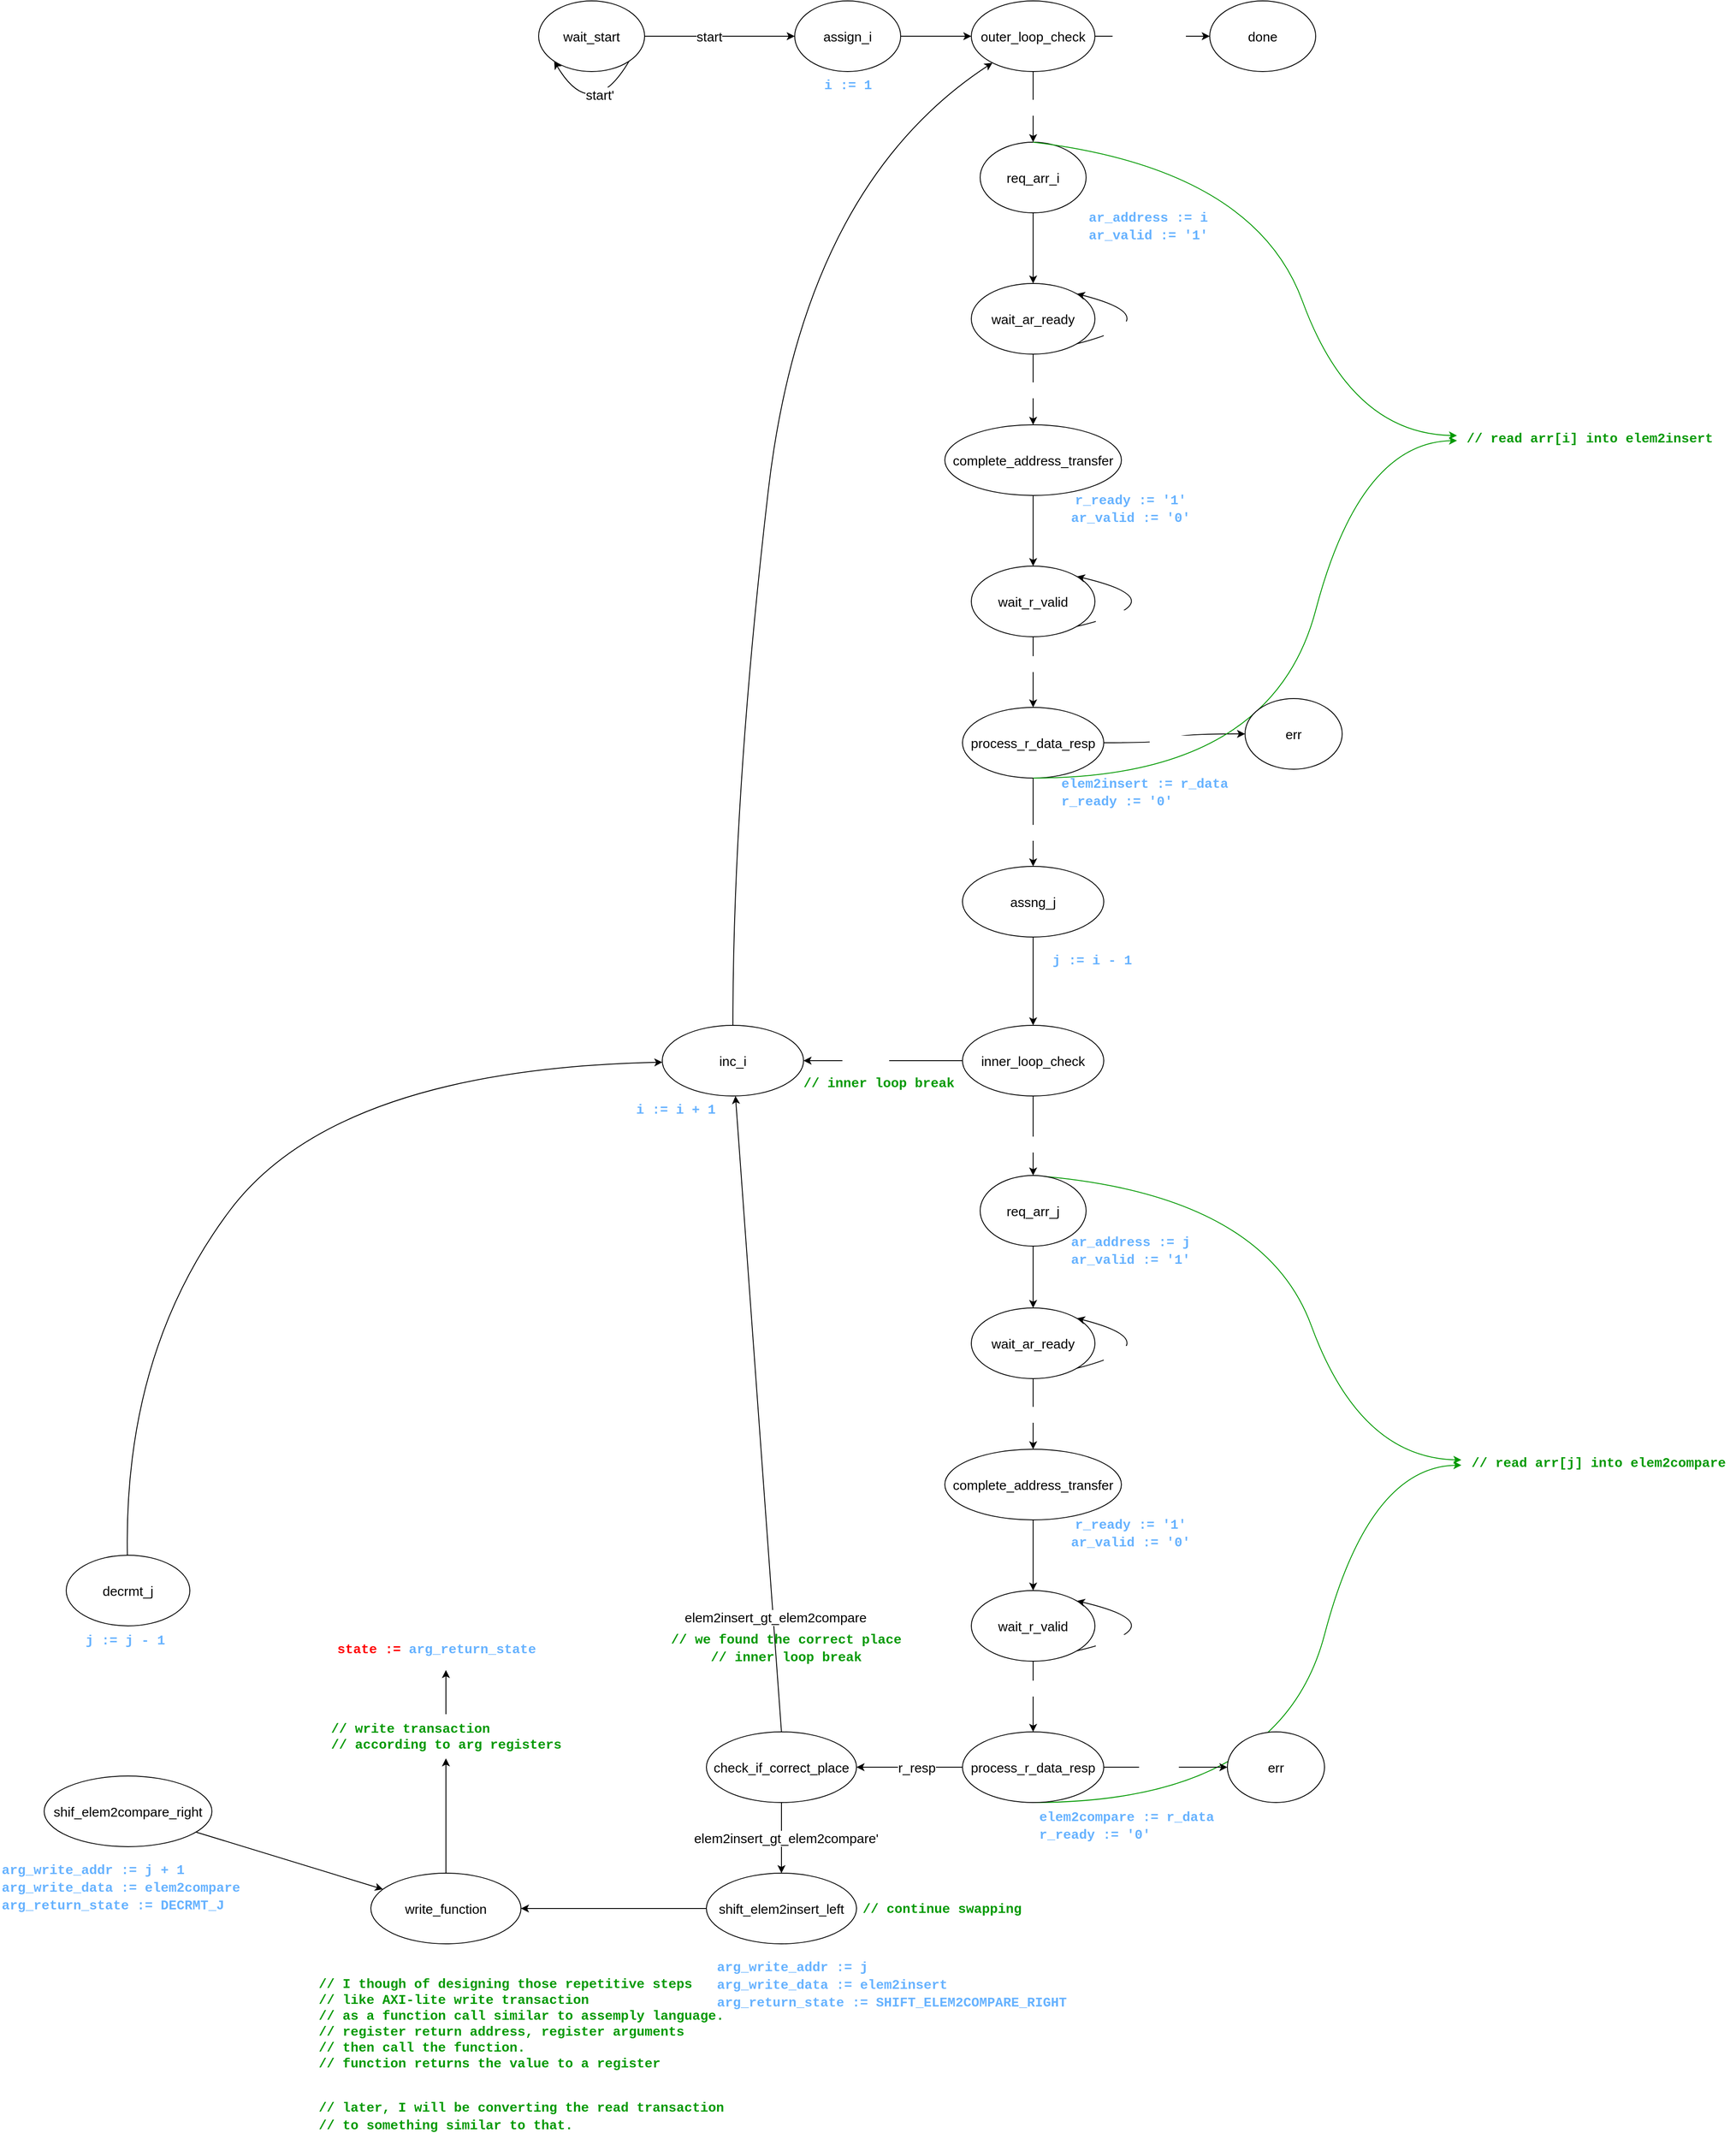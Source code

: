 <mxfile>
    <diagram name="Page-1" id="099fd60b-425b-db50-ffb0-6b813814b670">
        <mxGraphModel dx="2787" dy="1609" grid="1" gridSize="10" guides="1" tooltips="1" connect="1" arrows="1" fold="1" page="1" pageScale="1" pageWidth="850" pageHeight="1100" background="none" math="0" shadow="0">
            <root>
                <mxCell id="0"/>
                <mxCell id="1" parent="0"/>
                <mxCell id="6" value="" style="edgeStyle=orthogonalEdgeStyle;curved=1;html=1;fontSize=15;" parent="1" source="2" target="5" edge="1">
                    <mxGeometry relative="1" as="geometry"/>
                </mxCell>
                <mxCell id="7" value="start" style="edgeLabel;html=1;align=center;verticalAlign=middle;resizable=0;points=[];fontSize=15;" parent="6" vertex="1" connectable="0">
                    <mxGeometry x="-0.143" y="-3" relative="1" as="geometry">
                        <mxPoint y="-3" as="offset"/>
                    </mxGeometry>
                </mxCell>
                <mxCell id="2" value="&lt;font style=&quot;font-size: 15px;&quot;&gt;wait_start&lt;/font&gt;" style="ellipse;whiteSpace=wrap;html=1;rounded=0;" parent="1" vertex="1">
                    <mxGeometry x="100" y="130" width="120" height="80" as="geometry"/>
                </mxCell>
                <mxCell id="3" style="edgeStyle=orthogonalEdgeStyle;html=1;exitX=1;exitY=1;exitDx=0;exitDy=0;fontSize=15;entryX=0;entryY=1;entryDx=0;entryDy=0;curved=1;" parent="1" source="2" target="2" edge="1">
                    <mxGeometry relative="1" as="geometry">
                        <mxPoint x="130" y="240" as="targetPoint"/>
                        <Array as="points">
                            <mxPoint x="160" y="270"/>
                        </Array>
                    </mxGeometry>
                </mxCell>
                <mxCell id="8" value="start'" style="edgeLabel;html=1;align=center;verticalAlign=middle;resizable=0;points=[];fontSize=15;" parent="3" vertex="1" connectable="0">
                    <mxGeometry x="-0.405" y="-10" relative="1" as="geometry">
                        <mxPoint as="offset"/>
                    </mxGeometry>
                </mxCell>
                <mxCell id="11" value="" style="edgeStyle=orthogonalEdgeStyle;curved=1;html=1;fontSize=15;fontColor=#66B2FF;" parent="1" source="5" target="10" edge="1">
                    <mxGeometry relative="1" as="geometry"/>
                </mxCell>
                <mxCell id="5" value="&lt;font style=&quot;font-size: 15px;&quot;&gt;assign_i&lt;br&gt;&lt;/font&gt;" style="ellipse;whiteSpace=wrap;html=1;rounded=0;" parent="1" vertex="1">
                    <mxGeometry x="390" y="130" width="120" height="80" as="geometry"/>
                </mxCell>
                <mxCell id="9" value="&lt;font face=&quot;Courier New&quot; color=&quot;#66b2ff&quot;&gt;&lt;b&gt;i := 1&lt;/b&gt;&lt;/font&gt;" style="text;html=1;align=center;verticalAlign=middle;resizable=0;points=[];autosize=1;strokeColor=none;fillColor=none;fontSize=15;" parent="1" vertex="1">
                    <mxGeometry x="410" y="210" width="80" height="30" as="geometry"/>
                </mxCell>
                <mxCell id="13" value="" style="edgeStyle=orthogonalEdgeStyle;curved=1;html=1;fontSize=15;fontColor=#66B2FF;" parent="1" source="10" target="12" edge="1">
                    <mxGeometry relative="1" as="geometry"/>
                </mxCell>
                <mxCell id="15" value="i_lt_arr_size'" style="edgeLabel;html=1;align=center;verticalAlign=middle;resizable=0;points=[];fontSize=15;fontColor=#FFFFFF;" parent="13" vertex="1" connectable="0">
                    <mxGeometry x="-0.256" relative="1" as="geometry">
                        <mxPoint x="12" as="offset"/>
                    </mxGeometry>
                </mxCell>
                <mxCell id="17" value="" style="edgeStyle=orthogonalEdgeStyle;curved=1;html=1;fontSize=15;fontColor=#FFFFFF;" parent="1" source="10" target="16" edge="1">
                    <mxGeometry relative="1" as="geometry"/>
                </mxCell>
                <mxCell id="10" value="&lt;font style=&quot;font-size: 15px;&quot;&gt;outer_loop_check&lt;br&gt;&lt;/font&gt;" style="ellipse;whiteSpace=wrap;html=1;rounded=0;" parent="1" vertex="1">
                    <mxGeometry x="590" y="130" width="140" height="80" as="geometry"/>
                </mxCell>
                <mxCell id="12" value="&lt;font style=&quot;font-size: 15px;&quot;&gt;done&lt;br&gt;&lt;/font&gt;" style="ellipse;whiteSpace=wrap;html=1;rounded=0;" parent="1" vertex="1">
                    <mxGeometry x="860" y="130" width="120" height="80" as="geometry"/>
                </mxCell>
                <mxCell id="22" value="" style="edgeStyle=orthogonalEdgeStyle;curved=1;html=1;fontSize=15;fontColor=#FFFFFF;" parent="1" source="16" target="21" edge="1">
                    <mxGeometry relative="1" as="geometry"/>
                </mxCell>
                <mxCell id="16" value="&lt;font style=&quot;font-size: 15px;&quot;&gt;req_arr_i&lt;br&gt;&lt;/font&gt;" style="ellipse;whiteSpace=wrap;html=1;rounded=0;" parent="1" vertex="1">
                    <mxGeometry x="600" y="290" width="120" height="80" as="geometry"/>
                </mxCell>
                <mxCell id="20" value="i_lt_arr_size" style="edgeLabel;html=1;align=center;verticalAlign=middle;resizable=0;points=[];fontSize=15;fontColor=#FFFFFF;" parent="1" vertex="1" connectable="0">
                    <mxGeometry x="670.001" y="250" as="geometry"/>
                </mxCell>
                <mxCell id="24" value="" style="edgeStyle=orthogonalEdgeStyle;curved=1;html=1;fontSize=15;fontColor=#FFFFFF;" parent="1" source="21" target="23" edge="1">
                    <mxGeometry relative="1" as="geometry"/>
                </mxCell>
                <mxCell id="32" value="ar_ready" style="edgeLabel;html=1;align=center;verticalAlign=middle;resizable=0;points=[];fontSize=15;fontColor=#FFFFFF;" parent="24" vertex="1" connectable="0">
                    <mxGeometry x="0.35" relative="1" as="geometry">
                        <mxPoint y="-14" as="offset"/>
                    </mxGeometry>
                </mxCell>
                <mxCell id="21" value="&lt;font style=&quot;font-size: 15px;&quot;&gt;wait_ar_ready&lt;br&gt;&lt;/font&gt;" style="ellipse;whiteSpace=wrap;html=1;rounded=0;" parent="1" vertex="1">
                    <mxGeometry x="590" y="450" width="140" height="80" as="geometry"/>
                </mxCell>
                <mxCell id="35" value="" style="edgeStyle=orthogonalEdgeStyle;curved=1;html=1;fontSize=15;fontColor=#FFFFFF;" parent="1" source="23" target="34" edge="1">
                    <mxGeometry relative="1" as="geometry"/>
                </mxCell>
                <mxCell id="23" value="&lt;font style=&quot;font-size: 15px;&quot;&gt;complete_address_transfer&lt;br&gt;&lt;/font&gt;" style="ellipse;whiteSpace=wrap;html=1;rounded=0;" parent="1" vertex="1">
                    <mxGeometry x="560" y="610" width="200" height="80" as="geometry"/>
                </mxCell>
                <mxCell id="25" value="&lt;font color=&quot;#66b2ff&quot;&gt;&lt;b&gt;&lt;font face=&quot;Courier New&quot;&gt;ar_address := i&lt;br&gt;ar_valid := '1'&lt;/font&gt;&lt;/b&gt;&lt;br&gt;&lt;/font&gt;" style="text;html=1;align=center;verticalAlign=middle;resizable=0;points=[];autosize=1;strokeColor=none;fillColor=none;fontSize=15;fontColor=#FFFFFF;" parent="1" vertex="1">
                    <mxGeometry x="710" y="360" width="160" height="50" as="geometry"/>
                </mxCell>
                <mxCell id="26" style="edgeStyle=orthogonalEdgeStyle;curved=1;html=1;exitX=1;exitY=1;exitDx=0;exitDy=0;entryX=1;entryY=0;entryDx=0;entryDy=0;fontSize=15;fontColor=#66B2FF;" parent="1" source="21" target="21" edge="1">
                    <mxGeometry relative="1" as="geometry">
                        <Array as="points">
                            <mxPoint x="820" y="490"/>
                        </Array>
                    </mxGeometry>
                </mxCell>
                <mxCell id="30" value="&lt;font color=&quot;#ffffff&quot;&gt;ar_ready'&lt;/font&gt;" style="edgeLabel;html=1;align=center;verticalAlign=middle;resizable=0;points=[];fontSize=15;fontColor=#66B2FF;" parent="26" vertex="1" connectable="0">
                    <mxGeometry x="-0.605" y="6" relative="1" as="geometry">
                        <mxPoint x="19" y="-1" as="offset"/>
                    </mxGeometry>
                </mxCell>
                <mxCell id="33" value="&lt;font color=&quot;#66b2ff&quot;&gt;&lt;font face=&quot;Courier New&quot;&gt;&lt;b&gt;r_ready := '1'&lt;br&gt;ar_valid := '0'&lt;/b&gt;&lt;/font&gt;&lt;br&gt;&lt;/font&gt;" style="text;html=1;align=center;verticalAlign=middle;resizable=0;points=[];autosize=1;strokeColor=none;fillColor=none;fontSize=15;fontColor=#FFFFFF;" parent="1" vertex="1">
                    <mxGeometry x="690" y="680" width="160" height="50" as="geometry"/>
                </mxCell>
                <mxCell id="40" value="" style="edgeStyle=orthogonalEdgeStyle;curved=1;html=1;fontSize=15;fontColor=#FFFFFF;" parent="1" source="34" target="39" edge="1">
                    <mxGeometry relative="1" as="geometry"/>
                </mxCell>
                <mxCell id="41" value="r_valid" style="edgeLabel;html=1;align=center;verticalAlign=middle;resizable=0;points=[];fontSize=15;fontColor=#FFFFFF;" parent="40" vertex="1" connectable="0">
                    <mxGeometry x="-0.245" relative="1" as="geometry">
                        <mxPoint as="offset"/>
                    </mxGeometry>
                </mxCell>
                <mxCell id="34" value="&lt;font style=&quot;font-size: 15px;&quot;&gt;wait_r_valid&lt;br&gt;&lt;/font&gt;" style="ellipse;whiteSpace=wrap;html=1;rounded=0;" parent="1" vertex="1">
                    <mxGeometry x="590" y="770" width="140" height="80" as="geometry"/>
                </mxCell>
                <mxCell id="36" style="edgeStyle=orthogonalEdgeStyle;curved=1;html=1;exitX=1;exitY=1;exitDx=0;exitDy=0;entryX=1;entryY=0;entryDx=0;entryDy=0;fontSize=15;fontColor=#FFFFFF;" parent="1" source="34" target="34" edge="1">
                    <mxGeometry relative="1" as="geometry">
                        <Array as="points">
                            <mxPoint x="830" y="810"/>
                        </Array>
                    </mxGeometry>
                </mxCell>
                <mxCell id="37" value="r_valid'" style="edgeLabel;html=1;align=center;verticalAlign=middle;resizable=0;points=[];fontSize=15;fontColor=#FFFFFF;" parent="36" vertex="1" connectable="0">
                    <mxGeometry x="-0.638" relative="1" as="geometry">
                        <mxPoint as="offset"/>
                    </mxGeometry>
                </mxCell>
                <mxCell id="43" value="" style="edgeStyle=orthogonalEdgeStyle;curved=1;html=1;fontSize=15;fontColor=#FFFFFF;" parent="1" source="39" target="104" edge="1">
                    <mxGeometry relative="1" as="geometry">
                        <mxPoint x="880" y="970" as="targetPoint"/>
                    </mxGeometry>
                </mxCell>
                <mxCell id="44" value="r_resp'" style="edgeLabel;html=1;align=center;verticalAlign=middle;resizable=0;points=[];fontSize=15;fontColor=#FFFFFF;" parent="43" vertex="1" connectable="0">
                    <mxGeometry x="-0.241" y="-3" relative="1" as="geometry">
                        <mxPoint x="9" y="-3" as="offset"/>
                    </mxGeometry>
                </mxCell>
                <mxCell id="49" value="" style="edgeStyle=orthogonalEdgeStyle;curved=1;html=1;fontSize=15;fontColor=#FFFFFF;" parent="1" source="39" target="125" edge="1">
                    <mxGeometry relative="1" as="geometry">
                        <mxPoint x="660" y="1110" as="targetPoint"/>
                    </mxGeometry>
                </mxCell>
                <mxCell id="50" value="r_resp" style="edgeLabel;html=1;align=center;verticalAlign=middle;resizable=0;points=[];fontSize=15;fontColor=#FFFFFF;" parent="49" vertex="1" connectable="0">
                    <mxGeometry x="0.21" y="-1" relative="1" as="geometry">
                        <mxPoint as="offset"/>
                    </mxGeometry>
                </mxCell>
                <mxCell id="39" value="&lt;font style=&quot;font-size: 15px;&quot;&gt;process_r_data_resp&lt;br&gt;&lt;/font&gt;" style="ellipse;whiteSpace=wrap;html=1;rounded=0;" parent="1" vertex="1">
                    <mxGeometry x="580" y="930" width="160" height="80" as="geometry"/>
                </mxCell>
                <mxCell id="45" value="&lt;font face=&quot;Courier New&quot;&gt;&lt;b&gt;&lt;span style=&quot;color: rgb(102, 178, 255); font-size: 15px; font-style: normal; font-variant-ligatures: normal; font-variant-caps: normal; letter-spacing: normal; orphans: 2; text-align: center; text-indent: 0px; text-transform: none; widows: 2; word-spacing: 0px; -webkit-text-stroke-width: 0px; text-decoration-thickness: initial; text-decoration-style: initial; text-decoration-color: initial; float: none; display: inline !important;&quot;&gt;elem2insert := r_data&lt;/span&gt;&lt;br style=&quot;border-color: rgb(0, 0, 0); color: rgb(102, 178, 255); font-size: 15px; font-style: normal; font-variant-ligatures: normal; font-variant-caps: normal; letter-spacing: normal; orphans: 2; text-align: center; text-indent: 0px; text-transform: none; widows: 2; word-spacing: 0px; -webkit-text-stroke-width: 0px; text-decoration-thickness: initial; text-decoration-style: initial; text-decoration-color: initial;&quot;&gt;&lt;span style=&quot;color: rgb(102, 178, 255); font-size: 15px; font-style: normal; font-variant-ligatures: normal; font-variant-caps: normal; letter-spacing: normal; orphans: 2; text-align: center; text-indent: 0px; text-transform: none; widows: 2; word-spacing: 0px; -webkit-text-stroke-width: 0px; text-decoration-thickness: initial; text-decoration-style: initial; text-decoration-color: initial; float: none; display: inline !important;&quot;&gt;r_ready := '0'&lt;/span&gt;&lt;/b&gt;&lt;/font&gt;" style="text;whiteSpace=wrap;html=1;fontSize=15;fontColor=#FFFFFF;" parent="1" vertex="1">
                    <mxGeometry x="690" y="1000" width="200" height="60" as="geometry"/>
                </mxCell>
                <mxCell id="52" value="" style="edgeStyle=orthogonalEdgeStyle;curved=1;html=1;fontSize=15;fontColor=#FFFFFF;" parent="1" source="48" target="85" edge="1">
                    <mxGeometry relative="1" as="geometry">
                        <mxPoint x="700" y="1420" as="targetPoint"/>
                    </mxGeometry>
                </mxCell>
                <mxCell id="53" value="j_gte_0" style="edgeLabel;html=1;align=center;verticalAlign=middle;resizable=0;points=[];fontSize=15;fontColor=#FFFFFF;" parent="52" vertex="1" connectable="0">
                    <mxGeometry x="0.188" relative="1" as="geometry">
                        <mxPoint as="offset"/>
                    </mxGeometry>
                </mxCell>
                <mxCell id="54" style="edgeStyle=orthogonalEdgeStyle;curved=1;html=1;fontSize=15;fontColor=#FFFFFF;" parent="1" source="48" edge="1" target="155">
                    <mxGeometry relative="1" as="geometry">
                        <mxPoint x="470" y="1330" as="targetPoint"/>
                    </mxGeometry>
                </mxCell>
                <mxCell id="56" value="j_gte_0'" style="edgeLabel;html=1;align=center;verticalAlign=middle;resizable=0;points=[];fontSize=15;fontColor=#FFFFFF;" parent="54" vertex="1" connectable="0">
                    <mxGeometry x="0.42" y="1" relative="1" as="geometry">
                        <mxPoint x="18" y="-1" as="offset"/>
                    </mxGeometry>
                </mxCell>
                <mxCell id="48" value="&lt;font style=&quot;font-size: 15px;&quot;&gt;inner_loop_check&lt;br&gt;&lt;/font&gt;" style="ellipse;whiteSpace=wrap;html=1;rounded=0;" parent="1" vertex="1">
                    <mxGeometry x="580" y="1290" width="160" height="80" as="geometry"/>
                </mxCell>
                <mxCell id="57" value="&lt;font face=&quot;Courier New&quot; color=&quot;#009900&quot;&gt;&lt;b&gt;// inner loop break&lt;/b&gt;&lt;/font&gt;" style="text;html=1;align=center;verticalAlign=middle;resizable=0;points=[];autosize=1;strokeColor=none;fillColor=none;fontSize=15;fontColor=#FFFFFF;" parent="1" vertex="1">
                    <mxGeometry x="390" y="1340" width="190" height="30" as="geometry"/>
                </mxCell>
                <mxCell id="58" value="" style="curved=1;endArrow=classic;html=1;fontSize=15;fontColor=#009900;fillColor=#60a917;strokeColor=#009900;exitX=0.5;exitY=0;exitDx=0;exitDy=0;" parent="1" source="16" target="60" edge="1">
                    <mxGeometry width="50" height="50" relative="1" as="geometry">
                        <mxPoint x="690" y="280" as="sourcePoint"/>
                        <mxPoint x="1120" y="625" as="targetPoint"/>
                        <Array as="points">
                            <mxPoint x="910" y="320"/>
                            <mxPoint x="1020" y="620"/>
                        </Array>
                    </mxGeometry>
                </mxCell>
                <mxCell id="59" value="" style="curved=1;endArrow=classic;html=1;fontSize=15;fontColor=#009900;strokeColor=#009900;exitX=0.5;exitY=1;exitDx=0;exitDy=0;" parent="1" source="39" target="60" edge="1">
                    <mxGeometry width="50" height="50" relative="1" as="geometry">
                        <mxPoint x="670" y="1060" as="sourcePoint"/>
                        <mxPoint x="1170" y="630" as="targetPoint"/>
                        <Array as="points">
                            <mxPoint x="930" y="1010"/>
                            <mxPoint x="1030" y="630"/>
                        </Array>
                    </mxGeometry>
                </mxCell>
                <mxCell id="60" value="&lt;font face=&quot;Courier New&quot;&gt;&lt;b&gt;// read arr[i] into elem2insert&lt;/b&gt;&lt;/font&gt;" style="text;html=1;align=center;verticalAlign=middle;resizable=0;points=[];autosize=1;strokeColor=none;fillColor=none;fontSize=15;fontColor=#009900;" parent="1" vertex="1">
                    <mxGeometry x="1140" y="610" width="300" height="30" as="geometry"/>
                </mxCell>
                <mxCell id="61" value="" style="curved=1;endArrow=classic;html=1;fontSize=15;fontColor=#009900;fillColor=#60a917;strokeColor=#009900;exitX=0.5;exitY=0;exitDx=0;exitDy=0;" parent="1" source="85" target="63" edge="1">
                    <mxGeometry width="50" height="50" relative="1" as="geometry">
                        <mxPoint x="660" y="1450" as="sourcePoint"/>
                        <mxPoint x="1130" y="1785" as="targetPoint"/>
                        <Array as="points">
                            <mxPoint x="920" y="1480"/>
                            <mxPoint x="1030" y="1780"/>
                        </Array>
                    </mxGeometry>
                </mxCell>
                <mxCell id="62" value="" style="curved=1;endArrow=classic;html=1;fontSize=15;fontColor=#009900;strokeColor=#009900;exitX=0.5;exitY=1;exitDx=0;exitDy=0;" parent="1" target="63" edge="1" source="102">
                    <mxGeometry width="50" height="50" relative="1" as="geometry">
                        <mxPoint x="670" y="2170" as="sourcePoint"/>
                        <mxPoint x="1180" y="1790" as="targetPoint"/>
                        <Array as="points">
                            <mxPoint x="940" y="2170"/>
                            <mxPoint x="1040" y="1790"/>
                        </Array>
                    </mxGeometry>
                </mxCell>
                <mxCell id="63" value="&lt;font face=&quot;Courier New&quot;&gt;&lt;b&gt;// read arr[j] into elem2compare&lt;/b&gt;&lt;/font&gt;" style="text;html=1;align=center;verticalAlign=middle;resizable=0;points=[];autosize=1;strokeColor=none;fillColor=none;fontSize=15;fontColor=#009900;" parent="1" vertex="1">
                    <mxGeometry x="1145" y="1770" width="310" height="30" as="geometry"/>
                </mxCell>
                <mxCell id="84" value="" style="edgeStyle=orthogonalEdgeStyle;curved=1;html=1;fontSize=15;fontColor=#FFFFFF;" edge="1" parent="1" source="85" target="88">
                    <mxGeometry relative="1" as="geometry"/>
                </mxCell>
                <mxCell id="85" value="&lt;font style=&quot;font-size: 15px;&quot;&gt;req_arr_j&lt;br&gt;&lt;/font&gt;" style="ellipse;whiteSpace=wrap;html=1;rounded=0;" vertex="1" parent="1">
                    <mxGeometry x="600" y="1460" width="120" height="80" as="geometry"/>
                </mxCell>
                <mxCell id="86" value="" style="edgeStyle=orthogonalEdgeStyle;curved=1;html=1;fontSize=15;fontColor=#FFFFFF;" edge="1" parent="1" source="88" target="90">
                    <mxGeometry relative="1" as="geometry"/>
                </mxCell>
                <mxCell id="87" value="ar_ready" style="edgeLabel;html=1;align=center;verticalAlign=middle;resizable=0;points=[];fontSize=15;fontColor=#FFFFFF;" vertex="1" connectable="0" parent="86">
                    <mxGeometry x="0.35" relative="1" as="geometry">
                        <mxPoint y="-14" as="offset"/>
                    </mxGeometry>
                </mxCell>
                <mxCell id="88" value="&lt;font style=&quot;font-size: 15px;&quot;&gt;wait_ar_ready&lt;br&gt;&lt;/font&gt;" style="ellipse;whiteSpace=wrap;html=1;rounded=0;" vertex="1" parent="1">
                    <mxGeometry x="590" y="1610" width="140" height="80" as="geometry"/>
                </mxCell>
                <mxCell id="89" value="" style="edgeStyle=orthogonalEdgeStyle;curved=1;html=1;fontSize=15;fontColor=#FFFFFF;" edge="1" parent="1" source="90" target="97">
                    <mxGeometry relative="1" as="geometry"/>
                </mxCell>
                <mxCell id="90" value="&lt;font style=&quot;font-size: 15px;&quot;&gt;complete_address_transfer&lt;br&gt;&lt;/font&gt;" style="ellipse;whiteSpace=wrap;html=1;rounded=0;" vertex="1" parent="1">
                    <mxGeometry x="560" y="1770" width="200" height="80" as="geometry"/>
                </mxCell>
                <mxCell id="91" value="&lt;font color=&quot;#66b2ff&quot;&gt;&lt;b&gt;&lt;font face=&quot;Courier New&quot;&gt;ar_address := j&lt;br&gt;ar_valid := '1'&lt;/font&gt;&lt;/b&gt;&lt;br&gt;&lt;/font&gt;" style="text;html=1;align=center;verticalAlign=middle;resizable=0;points=[];autosize=1;strokeColor=none;fillColor=none;fontSize=15;fontColor=#FFFFFF;" vertex="1" parent="1">
                    <mxGeometry x="690" y="1520" width="160" height="50" as="geometry"/>
                </mxCell>
                <mxCell id="92" style="edgeStyle=orthogonalEdgeStyle;curved=1;html=1;exitX=1;exitY=1;exitDx=0;exitDy=0;entryX=1;entryY=0;entryDx=0;entryDy=0;fontSize=15;fontColor=#66B2FF;" edge="1" parent="1" source="88" target="88">
                    <mxGeometry relative="1" as="geometry">
                        <Array as="points">
                            <mxPoint x="820" y="1650"/>
                        </Array>
                    </mxGeometry>
                </mxCell>
                <mxCell id="93" value="&lt;font color=&quot;#ffffff&quot;&gt;ar_ready'&lt;/font&gt;" style="edgeLabel;html=1;align=center;verticalAlign=middle;resizable=0;points=[];fontSize=15;fontColor=#66B2FF;" vertex="1" connectable="0" parent="92">
                    <mxGeometry x="-0.605" y="6" relative="1" as="geometry">
                        <mxPoint x="19" y="-1" as="offset"/>
                    </mxGeometry>
                </mxCell>
                <mxCell id="94" value="&lt;font color=&quot;#66b2ff&quot;&gt;&lt;font face=&quot;Courier New&quot;&gt;&lt;b&gt;r_ready := '1'&lt;br&gt;ar_valid := '0'&lt;/b&gt;&lt;/font&gt;&lt;br&gt;&lt;/font&gt;" style="text;html=1;align=center;verticalAlign=middle;resizable=0;points=[];autosize=1;strokeColor=none;fillColor=none;fontSize=15;fontColor=#FFFFFF;" vertex="1" parent="1">
                    <mxGeometry x="690" y="1840" width="160" height="50" as="geometry"/>
                </mxCell>
                <mxCell id="95" value="" style="edgeStyle=orthogonalEdgeStyle;curved=1;html=1;fontSize=15;fontColor=#FFFFFF;" edge="1" parent="1" source="97" target="102">
                    <mxGeometry relative="1" as="geometry"/>
                </mxCell>
                <mxCell id="96" value="r_valid" style="edgeLabel;html=1;align=center;verticalAlign=middle;resizable=0;points=[];fontSize=15;fontColor=#FFFFFF;" vertex="1" connectable="0" parent="95">
                    <mxGeometry x="-0.245" relative="1" as="geometry">
                        <mxPoint as="offset"/>
                    </mxGeometry>
                </mxCell>
                <mxCell id="97" value="&lt;font style=&quot;font-size: 15px;&quot;&gt;wait_r_valid&lt;br&gt;&lt;/font&gt;" style="ellipse;whiteSpace=wrap;html=1;rounded=0;" vertex="1" parent="1">
                    <mxGeometry x="590" y="1930" width="140" height="80" as="geometry"/>
                </mxCell>
                <mxCell id="98" style="edgeStyle=orthogonalEdgeStyle;curved=1;html=1;exitX=1;exitY=1;exitDx=0;exitDy=0;entryX=1;entryY=0;entryDx=0;entryDy=0;fontSize=15;fontColor=#FFFFFF;" edge="1" parent="1" source="97" target="97">
                    <mxGeometry relative="1" as="geometry">
                        <Array as="points">
                            <mxPoint x="830" y="1970"/>
                        </Array>
                    </mxGeometry>
                </mxCell>
                <mxCell id="99" value="r_valid'" style="edgeLabel;html=1;align=center;verticalAlign=middle;resizable=0;points=[];fontSize=15;fontColor=#FFFFFF;" vertex="1" connectable="0" parent="98">
                    <mxGeometry x="-0.638" relative="1" as="geometry">
                        <mxPoint as="offset"/>
                    </mxGeometry>
                </mxCell>
                <mxCell id="100" value="" style="edgeStyle=orthogonalEdgeStyle;curved=1;html=1;fontSize=15;fontColor=#FFFFFF;" edge="1" parent="1" source="102" target="103">
                    <mxGeometry relative="1" as="geometry"/>
                </mxCell>
                <mxCell id="101" value="r_resp'" style="edgeLabel;html=1;align=center;verticalAlign=middle;resizable=0;points=[];fontSize=15;fontColor=#FFFFFF;" vertex="1" connectable="0" parent="100">
                    <mxGeometry x="-0.241" y="-3" relative="1" as="geometry">
                        <mxPoint x="9" y="-3" as="offset"/>
                    </mxGeometry>
                </mxCell>
                <mxCell id="108" value="" style="edgeStyle=none;html=1;" edge="1" parent="1" source="102" target="107">
                    <mxGeometry relative="1" as="geometry"/>
                </mxCell>
                <mxCell id="109" value="&lt;font style=&quot;font-size: 15px;&quot;&gt;r_resp&lt;/font&gt;" style="edgeLabel;html=1;align=center;verticalAlign=middle;resizable=0;points=[];" vertex="1" connectable="0" parent="108">
                    <mxGeometry x="-0.397" relative="1" as="geometry">
                        <mxPoint x="-16" as="offset"/>
                    </mxGeometry>
                </mxCell>
                <mxCell id="102" value="&lt;font style=&quot;font-size: 15px;&quot;&gt;process_r_data_resp&lt;br&gt;&lt;/font&gt;" style="ellipse;whiteSpace=wrap;html=1;rounded=0;" vertex="1" parent="1">
                    <mxGeometry x="580" y="2090" width="160" height="80" as="geometry"/>
                </mxCell>
                <mxCell id="103" value="&lt;font style=&quot;font-size: 15px;&quot;&gt;err&lt;br&gt;&lt;/font&gt;" style="ellipse;whiteSpace=wrap;html=1;rounded=0;" vertex="1" parent="1">
                    <mxGeometry x="880" y="2090" width="110" height="80" as="geometry"/>
                </mxCell>
                <mxCell id="104" value="&lt;font style=&quot;font-size: 15px;&quot;&gt;err&lt;br&gt;&lt;/font&gt;" style="ellipse;whiteSpace=wrap;html=1;rounded=0;" vertex="1" parent="1">
                    <mxGeometry x="900" y="920" width="110" height="80" as="geometry"/>
                </mxCell>
                <mxCell id="106" value="&lt;font face=&quot;Courier New&quot;&gt;&lt;b&gt;&lt;span style=&quot;color: rgb(102, 178, 255); font-size: 15px; font-style: normal; font-variant-ligatures: normal; font-variant-caps: normal; letter-spacing: normal; orphans: 2; text-align: center; text-indent: 0px; text-transform: none; widows: 2; word-spacing: 0px; -webkit-text-stroke-width: 0px; text-decoration-thickness: initial; text-decoration-style: initial; text-decoration-color: initial; float: none; display: inline !important;&quot;&gt;elem2compare := r_data&lt;/span&gt;&lt;br style=&quot;border-color: rgb(0, 0, 0); color: rgb(102, 178, 255); font-size: 15px; font-style: normal; font-variant-ligatures: normal; font-variant-caps: normal; letter-spacing: normal; orphans: 2; text-align: center; text-indent: 0px; text-transform: none; widows: 2; word-spacing: 0px; -webkit-text-stroke-width: 0px; text-decoration-thickness: initial; text-decoration-style: initial; text-decoration-color: initial;&quot;&gt;&lt;span style=&quot;color: rgb(102, 178, 255); font-size: 15px; font-style: normal; font-variant-ligatures: normal; font-variant-caps: normal; letter-spacing: normal; orphans: 2; text-align: center; text-indent: 0px; text-transform: none; widows: 2; word-spacing: 0px; -webkit-text-stroke-width: 0px; text-decoration-thickness: initial; text-decoration-style: initial; text-decoration-color: initial; float: none; display: inline !important;&quot;&gt;r_ready := '0'&lt;/span&gt;&lt;/b&gt;&lt;/font&gt;" style="text;whiteSpace=wrap;html=1;fontSize=15;fontColor=#FFFFFF;" vertex="1" parent="1">
                    <mxGeometry x="665" y="2170" width="210" height="60" as="geometry"/>
                </mxCell>
                <mxCell id="121" value="" style="edgeStyle=orthogonalEdgeStyle;curved=1;html=1;fontSize=15;" edge="1" parent="1" source="107" target="120">
                    <mxGeometry relative="1" as="geometry"/>
                </mxCell>
                <mxCell id="123" value="elem2insert_gt_elem2compare'" style="edgeLabel;html=1;align=center;verticalAlign=middle;resizable=0;points=[];fontSize=15;" vertex="1" connectable="0" parent="121">
                    <mxGeometry x="-0.696" y="-1" relative="1" as="geometry">
                        <mxPoint x="6" y="28" as="offset"/>
                    </mxGeometry>
                </mxCell>
                <mxCell id="110" style="html=1;exitX=0.5;exitY=0;exitDx=0;exitDy=0;fontSize=15;" edge="1" parent="1" source="107" target="155">
                    <mxGeometry relative="1" as="geometry">
                        <mxPoint x="375" y="1430" as="targetPoint"/>
                    </mxGeometry>
                </mxCell>
                <mxCell id="113" value="elem2insert_gt_elem2compare" style="edgeLabel;html=1;align=center;verticalAlign=middle;resizable=0;points=[];fontSize=15;" connectable="0" vertex="1" parent="110">
                    <mxGeometry x="-0.724" relative="1" as="geometry">
                        <mxPoint y="-31" as="offset"/>
                    </mxGeometry>
                </mxCell>
                <mxCell id="107" value="&lt;font style=&quot;font-size: 15px;&quot;&gt;check_if_correct_place&lt;br&gt;&lt;/font&gt;" style="ellipse;whiteSpace=wrap;html=1;rounded=0;" vertex="1" parent="1">
                    <mxGeometry x="290" y="2090" width="170" height="80" as="geometry"/>
                </mxCell>
                <mxCell id="114" value="&lt;font face=&quot;Courier New&quot; color=&quot;#009900&quot;&gt;&lt;b&gt;// we found the correct place&lt;br&gt;&lt;/b&gt;&lt;/font&gt;&lt;b style=&quot;color: rgb(0, 153, 0); font-family: &amp;quot;Courier New&amp;quot;;&quot;&gt;// inner loop break&lt;/b&gt;&lt;font face=&quot;Courier New&quot; color=&quot;#009900&quot;&gt;&lt;b&gt;&lt;br&gt;&lt;/b&gt;&lt;/font&gt;" style="text;html=1;align=center;verticalAlign=middle;resizable=0;points=[];autosize=1;strokeColor=none;fillColor=none;fontSize=15;fontColor=#FFFFFF;" vertex="1" parent="1">
                    <mxGeometry x="240" y="1970" width="280" height="50" as="geometry"/>
                </mxCell>
                <mxCell id="131" value="" style="edgeStyle=orthogonalEdgeStyle;curved=1;html=1;fontSize=15;" edge="1" parent="1" source="120" target="130">
                    <mxGeometry relative="1" as="geometry"/>
                </mxCell>
                <mxCell id="120" value="&lt;font style=&quot;font-size: 15px;&quot;&gt;shift_elem2insert_left&lt;br&gt;&lt;/font&gt;" style="ellipse;whiteSpace=wrap;html=1;rounded=0;" vertex="1" parent="1">
                    <mxGeometry x="290" y="2250" width="170" height="80" as="geometry"/>
                </mxCell>
                <mxCell id="128" value="" style="edgeStyle=orthogonalEdgeStyle;curved=1;html=1;fontSize=15;" edge="1" parent="1" source="125" target="48">
                    <mxGeometry relative="1" as="geometry">
                        <mxPoint x="660" y="1310" as="targetPoint"/>
                    </mxGeometry>
                </mxCell>
                <mxCell id="125" value="&lt;font style=&quot;font-size: 15px;&quot;&gt;assng_j&lt;br&gt;&lt;/font&gt;" style="ellipse;whiteSpace=wrap;html=1;rounded=0;" vertex="1" parent="1">
                    <mxGeometry x="580" y="1110" width="160" height="80" as="geometry"/>
                </mxCell>
                <mxCell id="129" value="&lt;div style=&quot;text-align: center;&quot;&gt;&lt;span style=&quot;background-color: initial;&quot;&gt;&lt;font face=&quot;Courier New&quot; color=&quot;#66b2ff&quot;&gt;&lt;b&gt;j := i - 1&lt;/b&gt;&lt;/font&gt;&lt;/span&gt;&lt;/div&gt;" style="text;whiteSpace=wrap;html=1;fontSize=15;fontColor=#FFFFFF;" vertex="1" parent="1">
                    <mxGeometry x="680" y="1200" width="110" height="30" as="geometry"/>
                </mxCell>
                <mxCell id="133" value="" style="edgeStyle=orthogonalEdgeStyle;curved=1;html=1;fontSize=15;" edge="1" parent="1" source="130">
                    <mxGeometry relative="1" as="geometry">
                        <mxPoint x="-5" y="2120" as="targetPoint"/>
                    </mxGeometry>
                </mxCell>
                <mxCell id="130" value="&lt;font style=&quot;font-size: 15px;&quot;&gt;write_function&lt;br&gt;&lt;/font&gt;" style="ellipse;whiteSpace=wrap;html=1;rounded=0;" vertex="1" parent="1">
                    <mxGeometry x="-90" y="2250" width="170" height="80" as="geometry"/>
                </mxCell>
                <mxCell id="148" style="html=1;fontSize=15;fontColor=#FF0000;" edge="1" parent="1" source="132" target="130">
                    <mxGeometry relative="1" as="geometry"/>
                </mxCell>
                <mxCell id="132" value="&lt;font style=&quot;font-size: 15px;&quot;&gt;shif_elem2compare_right&lt;br&gt;&lt;/font&gt;" style="ellipse;whiteSpace=wrap;html=1;rounded=0;" vertex="1" parent="1">
                    <mxGeometry x="-460" y="2140" width="190" height="80" as="geometry"/>
                </mxCell>
                <mxCell id="136" value="&lt;font face=&quot;Courier New&quot;&gt;&lt;b&gt;&lt;span style=&quot;color: rgb(102, 178, 255); font-size: 15px; font-style: normal; font-variant-ligatures: normal; font-variant-caps: normal; letter-spacing: normal; orphans: 2; text-align: center; text-indent: 0px; text-transform: none; widows: 2; word-spacing: 0px; -webkit-text-stroke-width: 0px; text-decoration-thickness: initial; text-decoration-style: initial; text-decoration-color: initial; float: none; display: inline !important;&quot;&gt;arg_write_addr := j&lt;br&gt;&lt;/span&gt;&lt;/b&gt;&lt;/font&gt;&lt;b style=&quot;font-family: &amp;quot;Courier New&amp;quot;;&quot;&gt;&lt;span style=&quot;color: rgb(102, 178, 255); text-align: center;&quot;&gt;arg_write_data :=&amp;nbsp;&lt;/span&gt;&lt;/b&gt;&lt;font face=&quot;Courier New&quot;&gt;&lt;font color=&quot;#66b2ff&quot;&gt;&lt;b&gt;elem2insert&lt;/b&gt;&lt;/font&gt;&lt;br style=&quot;border-color: rgb(0, 0, 0); color: rgb(102, 178, 255); font-size: 15px; font-style: normal; font-variant-ligatures: normal; font-variant-caps: normal; letter-spacing: normal; orphans: 2; text-align: center; text-indent: 0px; text-transform: none; widows: 2; word-spacing: 0px; -webkit-text-stroke-width: 0px; text-decoration-thickness: initial; text-decoration-style: initial; text-decoration-color: initial;&quot;&gt;&lt;/font&gt;&lt;b style=&quot;font-family: &amp;quot;Courier New&amp;quot;;&quot;&gt;&lt;span style=&quot;color: rgb(102, 178, 255); text-align: center;&quot;&gt;arg_&lt;/span&gt;&lt;/b&gt;&lt;font face=&quot;Courier New&quot;&gt;&lt;span style=&quot;orphans: 2; text-align: center; text-indent: 0px; widows: 2; text-decoration-thickness: initial; text-decoration-style: initial; text-decoration-color: initial; float: none; display: inline !important;&quot;&gt;&lt;font color=&quot;#66b2ff&quot;&gt;&lt;b&gt;return_state := SHIFT_ELEM2COMPARE_RIGHT&lt;/b&gt;&lt;/font&gt;&lt;br&gt;&lt;font color=&quot;#66b2ff&quot;&gt;&lt;b&gt;&amp;nbsp;&lt;/b&gt;&lt;/font&gt;&lt;/span&gt;&lt;/font&gt;" style="text;whiteSpace=wrap;html=1;fontSize=15;fontColor=#FFFFFF;" vertex="1" parent="1">
                    <mxGeometry x="300" y="2340" width="420" height="60" as="geometry"/>
                </mxCell>
                <mxCell id="142" value="" style="edgeStyle=orthogonalEdgeStyle;curved=1;html=1;fontSize=15;fontColor=#FF0000;" edge="1" parent="1" source="138" target="141">
                    <mxGeometry relative="1" as="geometry"/>
                </mxCell>
                <mxCell id="138" value="&lt;div style=&quot;text-align: left;&quot;&gt;&lt;b style=&quot;color: rgb(0, 153, 0); font-family: &amp;quot;Courier New&amp;quot;; background-color: initial;&quot;&gt;// write transaction&lt;/b&gt;&lt;/div&gt;&lt;font face=&quot;Courier New&quot; color=&quot;#009900&quot;&gt;&lt;div style=&quot;text-align: left;&quot;&gt;&lt;b style=&quot;background-color: initial;&quot;&gt;// according to arg registers&lt;/b&gt;&lt;/div&gt;&lt;/font&gt;" style="text;html=1;align=center;verticalAlign=middle;resizable=0;points=[];autosize=1;strokeColor=none;fillColor=none;fontSize=15;fontColor=#FFFFFF;" vertex="1" parent="1">
                    <mxGeometry x="-145" y="2070" width="280" height="50" as="geometry"/>
                </mxCell>
                <mxCell id="141" value="&lt;font face=&quot;Courier New&quot;&gt;&lt;span style=&quot;orphans: 2; text-indent: 0px; widows: 2; text-decoration-thickness: initial; text-decoration-style: initial; text-decoration-color: initial; float: none; display: inline !important;&quot;&gt;&lt;b style=&quot;&quot;&gt;&lt;font color=&quot;#ff0000&quot;&gt;state :=&lt;/font&gt;&lt;font color=&quot;#66b2ff&quot;&gt;&amp;nbsp;&lt;/font&gt;&lt;/b&gt;&lt;/span&gt;&lt;/font&gt;&lt;b style=&quot;font-family: &amp;quot;Courier New&amp;quot;;&quot;&gt;&lt;span style=&quot;color: rgb(102, 178, 255);&quot;&gt;arg_&lt;/span&gt;&lt;/b&gt;&lt;font face=&quot;Courier New&quot;&gt;&lt;span style=&quot;&quot;&gt;&lt;font color=&quot;#66b2ff&quot;&gt;&lt;b&gt;return_state&amp;nbsp;&lt;/b&gt;&lt;/font&gt;&lt;/span&gt;&lt;/font&gt;&lt;font face=&quot;Courier New&quot;&gt;&lt;span style=&quot;orphans: 2; text-indent: 0px; widows: 2; text-decoration-thickness: initial; text-decoration-style: initial; text-decoration-color: initial; float: none; display: inline !important;&quot;&gt;&lt;br&gt;&lt;/span&gt;&lt;/font&gt;" style="text;whiteSpace=wrap;html=1;fontSize=15;fontColor=#FFFFFF;align=left;" vertex="1" parent="1">
                    <mxGeometry x="-130" y="1980" width="250" height="40" as="geometry"/>
                </mxCell>
                <mxCell id="143" value="&lt;div style=&quot;&quot;&gt;&lt;b style=&quot;color: rgb(0, 153, 0); font-family: &amp;quot;Courier New&amp;quot;; background-color: initial;&quot;&gt;// continue swapping&lt;/b&gt;&lt;/div&gt;" style="text;html=1;align=left;verticalAlign=middle;resizable=0;points=[];autosize=1;strokeColor=none;fillColor=none;fontSize=15;fontColor=#FFFFFF;" vertex="1" parent="1">
                    <mxGeometry x="465" y="2275" width="200" height="30" as="geometry"/>
                </mxCell>
                <mxCell id="144" value="&lt;font face=&quot;Courier New&quot;&gt;&lt;b&gt;&lt;span style=&quot;color: rgb(102, 178, 255); font-size: 15px; font-style: normal; font-variant-ligatures: normal; font-variant-caps: normal; letter-spacing: normal; orphans: 2; text-align: center; text-indent: 0px; text-transform: none; widows: 2; word-spacing: 0px; -webkit-text-stroke-width: 0px; text-decoration-thickness: initial; text-decoration-style: initial; text-decoration-color: initial; float: none; display: inline !important;&quot;&gt;arg_write_addr := j + 1&lt;br&gt;&lt;/span&gt;&lt;/b&gt;&lt;/font&gt;&lt;b style=&quot;font-family: &amp;quot;Courier New&amp;quot;;&quot;&gt;&lt;span style=&quot;color: rgb(102, 178, 255); text-align: center;&quot;&gt;arg_write_data :=&amp;nbsp;&lt;/span&gt;&lt;/b&gt;&lt;font face=&quot;Courier New&quot;&gt;&lt;font color=&quot;#66b2ff&quot;&gt;&lt;b&gt;elem2compare&lt;/b&gt;&lt;/font&gt;&lt;br style=&quot;border-color: rgb(0, 0, 0); color: rgb(102, 178, 255); font-size: 15px; font-style: normal; font-variant-ligatures: normal; font-variant-caps: normal; letter-spacing: normal; orphans: 2; text-align: center; text-indent: 0px; text-transform: none; widows: 2; word-spacing: 0px; -webkit-text-stroke-width: 0px; text-decoration-thickness: initial; text-decoration-style: initial; text-decoration-color: initial;&quot;&gt;&lt;/font&gt;&lt;b style=&quot;font-family: &amp;quot;Courier New&amp;quot;;&quot;&gt;&lt;span style=&quot;color: rgb(102, 178, 255); text-align: center;&quot;&gt;arg_&lt;/span&gt;&lt;/b&gt;&lt;font face=&quot;Courier New&quot;&gt;&lt;span style=&quot;orphans: 2; text-align: center; text-indent: 0px; widows: 2; text-decoration-thickness: initial; text-decoration-style: initial; text-decoration-color: initial; float: none; display: inline !important;&quot;&gt;&lt;font color=&quot;#66b2ff&quot;&gt;&lt;b&gt;return_state := DECRMT_J&lt;/b&gt;&lt;/font&gt;&lt;br&gt;&lt;font color=&quot;#66b2ff&quot;&gt;&lt;b&gt;&amp;nbsp;&lt;/b&gt;&lt;/font&gt;&lt;/span&gt;&lt;/font&gt;" style="text;whiteSpace=wrap;html=1;fontSize=15;fontColor=#FFFFFF;" vertex="1" parent="1">
                    <mxGeometry x="-510" y="2230" width="290" height="60" as="geometry"/>
                </mxCell>
                <mxCell id="145" value="&lt;div style=&quot;color: rgb(255, 255, 255); text-align: left;&quot;&gt;&lt;b style=&quot;color: rgb(0, 153, 0); font-family: &amp;quot;Courier New&amp;quot;; background-color: initial;&quot;&gt;// I though of designing those repetitive steps&lt;/b&gt;&lt;/div&gt;&lt;font face=&quot;Courier New&quot; color=&quot;#009900&quot;&gt;&lt;div style=&quot;font-weight: bold; text-align: left;&quot;&gt;&lt;b style=&quot;background-color: initial;&quot;&gt;// like AXI-lite write transaction&lt;/b&gt;&lt;/div&gt;&lt;div style=&quot;font-weight: bold; text-align: left;&quot;&gt;&lt;b style=&quot;background-color: initial;&quot;&gt;// as a function call similar to assemply language.&lt;/b&gt;&lt;/div&gt;&lt;div style=&quot;font-weight: bold; text-align: left;&quot;&gt;&lt;b style=&quot;background-color: initial;&quot;&gt;// register return address, register arguments&lt;/b&gt;&lt;/div&gt;&lt;div style=&quot;font-weight: bold; text-align: left;&quot;&gt;&lt;b style=&quot;background-color: initial;&quot;&gt;// then call the function.&amp;nbsp;&lt;/b&gt;&lt;/div&gt;&lt;div style=&quot;font-weight: bold; text-align: left;&quot;&gt;&lt;b style=&quot;background-color: initial;&quot;&gt;// function returns the value to a register&lt;/b&gt;&lt;/div&gt;&lt;/font&gt;" style="text;html=1;align=center;verticalAlign=middle;resizable=0;points=[];autosize=1;strokeColor=none;fillColor=none;fontSize=15;fontColor=#FF0000;" vertex="1" parent="1">
                    <mxGeometry x="-160" y="2360" width="480" height="120" as="geometry"/>
                </mxCell>
                <mxCell id="146" value="&lt;div style=&quot;color: rgb(255, 255, 255); text-align: left;&quot;&gt;&lt;b style=&quot;color: rgb(0, 153, 0); font-family: &amp;quot;Courier New&amp;quot;; background-color: initial;&quot;&gt;// later, I will be converting the read transaction&lt;/b&gt;&lt;/div&gt;&lt;div style=&quot;color: rgb(255, 255, 255); text-align: left;&quot;&gt;&lt;b style=&quot;color: rgb(0, 153, 0); font-family: &amp;quot;Courier New&amp;quot;; background-color: initial;&quot;&gt;// to something similar to that.&lt;/b&gt;&lt;/div&gt;" style="text;html=1;align=center;verticalAlign=middle;resizable=0;points=[];autosize=1;strokeColor=none;fillColor=none;fontSize=15;fontColor=#FF0000;" vertex="1" parent="1">
                    <mxGeometry x="-160" y="2500" width="480" height="50" as="geometry"/>
                </mxCell>
                <mxCell id="149" value="&lt;font style=&quot;font-size: 15px;&quot;&gt;decrmt_j&lt;br&gt;&lt;/font&gt;" style="ellipse;whiteSpace=wrap;html=1;rounded=0;" vertex="1" parent="1">
                    <mxGeometry x="-435" y="1890" width="140" height="80" as="geometry"/>
                </mxCell>
                <mxCell id="153" value="&lt;font face=&quot;Courier New&quot;&gt;&lt;b&gt;&lt;span style=&quot;color: rgb(102, 178, 255); font-size: 15px; font-style: normal; font-variant-ligatures: normal; font-variant-caps: normal; letter-spacing: normal; orphans: 2; text-align: center; text-indent: 0px; text-transform: none; widows: 2; word-spacing: 0px; -webkit-text-stroke-width: 0px; text-decoration-thickness: initial; text-decoration-style: initial; text-decoration-color: initial; float: none; display: inline !important;&quot;&gt;j := j - 1&lt;/span&gt;&lt;/b&gt;&lt;/font&gt;" style="text;whiteSpace=wrap;html=1;fontSize=15;fontColor=#FFFFFF;" vertex="1" parent="1">
                    <mxGeometry x="-415" y="1970" width="100" height="30" as="geometry"/>
                </mxCell>
                <mxCell id="155" value="&lt;font style=&quot;font-size: 15px;&quot;&gt;inc_i&lt;br&gt;&lt;/font&gt;" style="ellipse;whiteSpace=wrap;html=1;rounded=0;" vertex="1" parent="1">
                    <mxGeometry x="240" y="1290" width="160" height="80" as="geometry"/>
                </mxCell>
                <mxCell id="158" value="" style="curved=1;endArrow=classic;html=1;fontSize=15;fontColor=#FF0000;" edge="1" parent="1" source="149" target="155">
                    <mxGeometry width="50" height="50" relative="1" as="geometry">
                        <mxPoint x="-30" y="1770" as="sourcePoint"/>
                        <mxPoint x="120" y="1330" as="targetPoint"/>
                        <Array as="points">
                            <mxPoint x="-370" y="1660"/>
                            <mxPoint x="-130" y="1340"/>
                        </Array>
                    </mxGeometry>
                </mxCell>
                <mxCell id="160" value="&lt;font color=&quot;#66b2ff&quot;&gt;&lt;font face=&quot;Courier New&quot;&gt;&lt;b&gt;i := i + 1&lt;/b&gt;&lt;/font&gt;&lt;br&gt;&lt;/font&gt;" style="text;html=1;align=center;verticalAlign=middle;resizable=0;points=[];autosize=1;strokeColor=none;fillColor=none;fontSize=15;fontColor=#FFFFFF;" vertex="1" parent="1">
                    <mxGeometry x="200" y="1370" width="110" height="30" as="geometry"/>
                </mxCell>
                <mxCell id="161" value="" style="curved=1;endArrow=classic;html=1;fontSize=15;fontColor=#FF0000;" edge="1" parent="1" source="155" target="10">
                    <mxGeometry width="50" height="50" relative="1" as="geometry">
                        <mxPoint x="420" y="1000" as="sourcePoint"/>
                        <mxPoint x="590" y="240" as="targetPoint"/>
                        <Array as="points">
                            <mxPoint x="320" y="1030"/>
                            <mxPoint x="400" y="340"/>
                        </Array>
                    </mxGeometry>
                </mxCell>
            </root>
        </mxGraphModel>
    </diagram>
</mxfile>